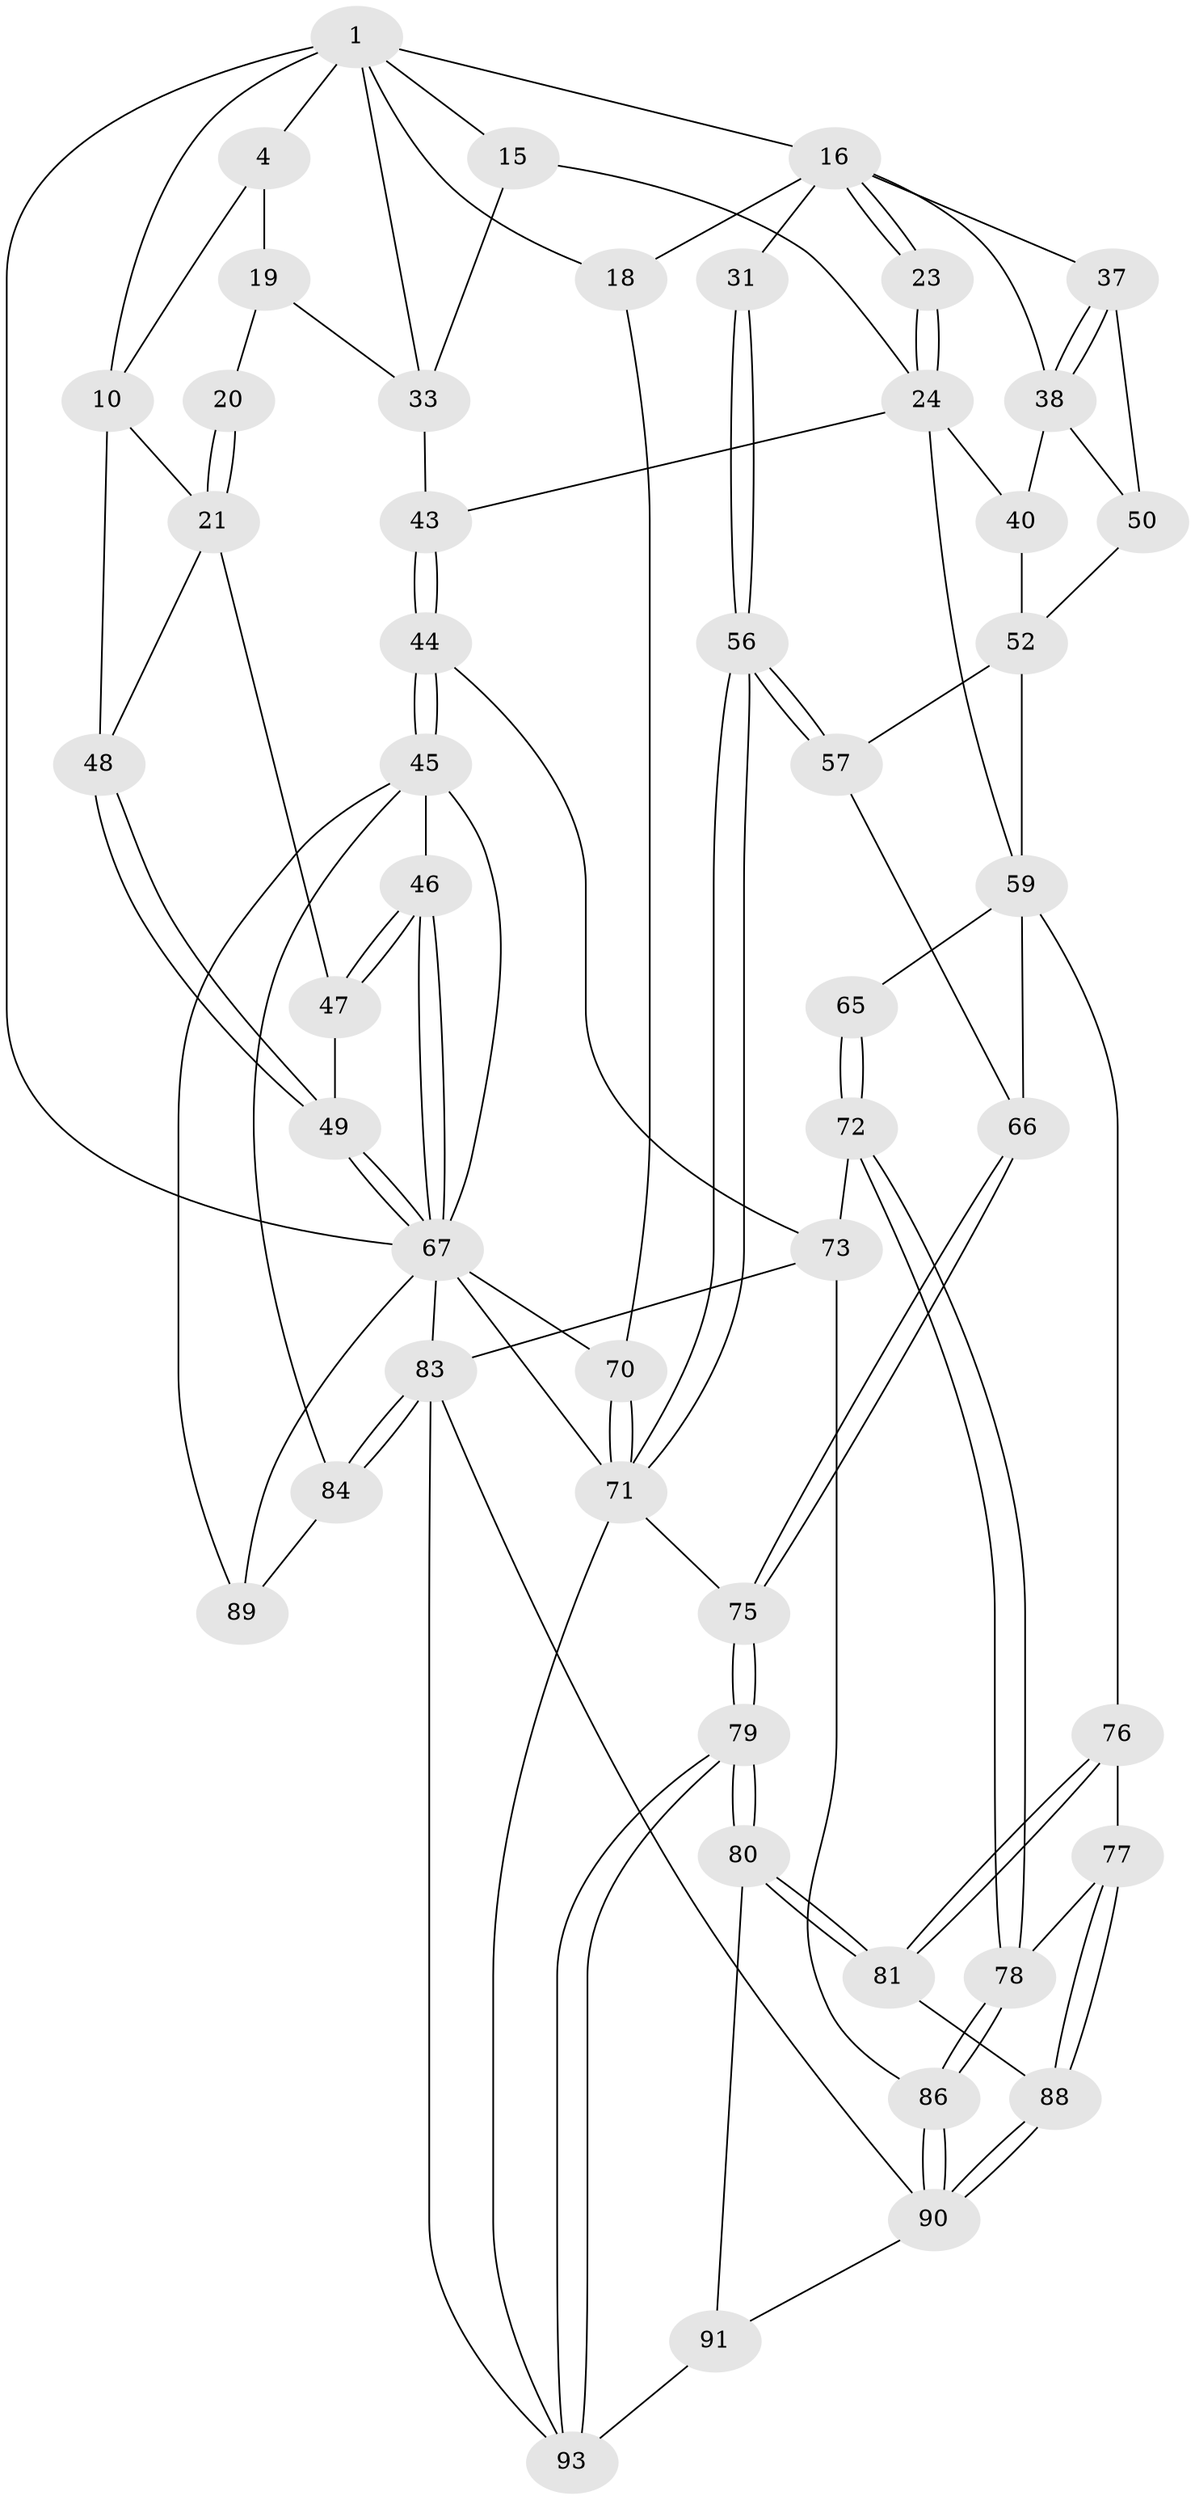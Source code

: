 // original degree distribution, {3: 0.02, 4: 0.24, 5: 0.52, 6: 0.22}
// Generated by graph-tools (version 1.1) at 2025/28/03/15/25 16:28:02]
// undirected, 50 vertices, 115 edges
graph export_dot {
graph [start="1"]
  node [color=gray90,style=filled];
  1 [pos="+0.295767240879545+0.07818640407268838",super="+6+2"];
  4 [pos="+0.1348454162437406+0",super="+5+9"];
  10 [pos="+0.10714976358539963+0.16886611755163186",super="+11"];
  15 [pos="+0.46007584468953844+0.15321883792917257",super="+26"];
  16 [pos="+0.6373371299378191+0",super="+17"];
  18 [pos="+1+0"];
  19 [pos="+0.20216594559051881+0.24251343261037603",super="+35"];
  20 [pos="+0.16358713770162395+0.28359755555154087",super="+36"];
  21 [pos="+0.061112789684893774+0.363325607860026",super="+42+22"];
  23 [pos="+0.7043493633089593+0.25860029639692006"];
  24 [pos="+0.6288329536331588+0.38765181275244787",super="+41+25"];
  31 [pos="+1+0.3886383719168248"];
  33 [pos="+0.35431226302026536+0.39847232696157125",super="+34"];
  37 [pos="+0.9789876518317533+0.39921222680073165"];
  38 [pos="+0.8532232161630838+0.34417275844263323",super="+39"];
  40 [pos="+0.7374082240262619+0.45696368539084314"];
  43 [pos="+0.2955270286641957+0.6077354839355502"];
  44 [pos="+0.29493354984125714+0.6084440854251429"];
  45 [pos="+0.26081502753648494+0.6201288324240433",super="+85"];
  46 [pos="+0.15569235727645903+0.5950220067932706"];
  47 [pos="+0.13658486329689754+0.5226979310536799"];
  48 [pos="+0+0.3436436197583418"];
  49 [pos="+0+0.4280498255109181"];
  50 [pos="+0.9531623875047887+0.4319531633033989",super="+51"];
  52 [pos="+0.8634669275095466+0.5081966148206235",super="+55+53"];
  56 [pos="+1+0.6761595842945656"];
  57 [pos="+0.9829640614523175+0.6270742082004982",super="+62"];
  59 [pos="+0.7171890898468217+0.5313391448582517",super="+61+60"];
  65 [pos="+0.5873945209900052+0.6376076414194016"];
  66 [pos="+0.8006968142376152+0.6912493516832343"];
  67 [pos="+0+0.7968130370013708",super="+68"];
  70 [pos="+1+1"];
  71 [pos="+1+0.7090414338406299",super="+74"];
  72 [pos="+0.480197802305515+0.7134541937953395"];
  73 [pos="+0.36872600471900685+0.6771750728058913",super="+82"];
  75 [pos="+0.8089482691436833+0.8015642343148935"];
  76 [pos="+0.6078448020588272+0.7381618835177317"];
  77 [pos="+0.5785433690909896+0.7800414707143878"];
  78 [pos="+0.48126183463654837+0.7993687151748827"];
  79 [pos="+0.7957690360757771+0.8138548545567768"];
  80 [pos="+0.6917432468062371+0.8128576752512865"];
  81 [pos="+0.6774282798235112+0.8060802869918698"];
  83 [pos="+0.37218672809950876+0.8738366336369375",super="+96"];
  84 [pos="+0.2867171553225456+0.8238352430883558"];
  86 [pos="+0.4768264556718961+0.8092833206088923"];
  88 [pos="+0.5863672719089459+0.841190017755561"];
  89 [pos="+0.24277431012224057+0.8548594227155283"];
  90 [pos="+0.5629674012727477+0.8997395599948055",super="+92"];
  91 [pos="+0.6647260697161057+0.8490735745461967"];
  93 [pos="+0.7013000968952381+1",super="+94"];
  1 -- 4 [weight=2];
  1 -- 15 [weight=2];
  1 -- 33;
  1 -- 16;
  1 -- 18;
  1 -- 67;
  1 -- 10;
  4 -- 10;
  4 -- 19;
  10 -- 21;
  10 -- 48;
  15 -- 33;
  15 -- 24;
  16 -- 23 [weight=2];
  16 -- 23;
  16 -- 18 [weight=2];
  16 -- 37;
  16 -- 38;
  16 -- 31 [weight=2];
  18 -- 70;
  19 -- 20 [weight=2];
  19 -- 33;
  20 -- 21 [weight=2];
  20 -- 21;
  21 -- 47;
  21 -- 48;
  23 -- 24;
  23 -- 24;
  24 -- 40;
  24 -- 59 [weight=2];
  24 -- 43;
  31 -- 56;
  31 -- 56;
  33 -- 43;
  37 -- 38;
  37 -- 38;
  37 -- 50;
  38 -- 40;
  38 -- 50;
  40 -- 52;
  43 -- 44;
  43 -- 44;
  44 -- 45;
  44 -- 45;
  44 -- 73;
  45 -- 46;
  45 -- 89;
  45 -- 84;
  45 -- 67;
  46 -- 47;
  46 -- 47;
  46 -- 67;
  46 -- 67;
  47 -- 49;
  48 -- 49;
  48 -- 49;
  49 -- 67;
  49 -- 67;
  50 -- 52 [weight=2];
  52 -- 57 [weight=2];
  52 -- 59;
  56 -- 57;
  56 -- 57;
  56 -- 71;
  56 -- 71;
  57 -- 66;
  59 -- 65 [weight=2];
  59 -- 66;
  59 -- 76;
  65 -- 72;
  65 -- 72;
  66 -- 75;
  66 -- 75;
  67 -- 83;
  67 -- 70;
  67 -- 89;
  67 -- 71;
  70 -- 71 [weight=2];
  70 -- 71;
  71 -- 75;
  71 -- 93;
  72 -- 73;
  72 -- 78;
  72 -- 78;
  73 -- 83;
  73 -- 86;
  75 -- 79;
  75 -- 79;
  76 -- 77;
  76 -- 81;
  76 -- 81;
  77 -- 78;
  77 -- 88;
  77 -- 88;
  78 -- 86;
  78 -- 86;
  79 -- 80;
  79 -- 80;
  79 -- 93;
  79 -- 93;
  80 -- 81;
  80 -- 81;
  80 -- 91;
  81 -- 88;
  83 -- 84;
  83 -- 84;
  83 -- 90;
  83 -- 93;
  84 -- 89;
  86 -- 90;
  86 -- 90;
  88 -- 90;
  88 -- 90;
  90 -- 91;
  91 -- 93;
}
